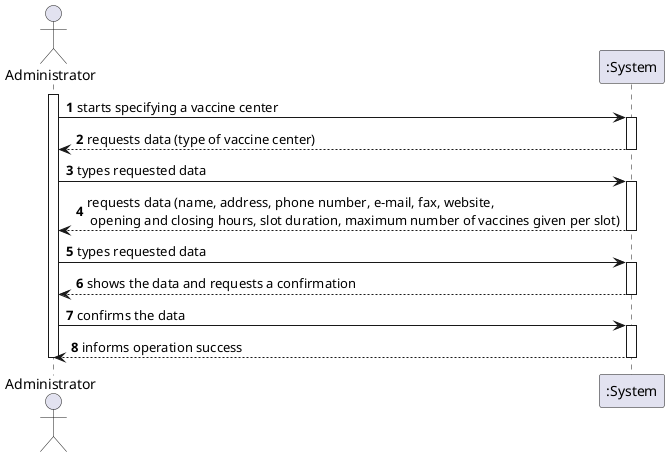 @startuml
autonumber
actor "Administrator" as ADM

activate ADM
ADM -> ":System" : starts specifying a vaccine center
activate ":System"
":System" --> ADM : requests data (type of vaccine center)
deactivate ":System"
ADM -> ":System" :types requested data
activate ":System"
":System" --> ADM : requests data (name, address, phone number, e-mail, fax, website, \n opening and closing hours, slot duration, maximum number of vaccines given per slot)
deactivate ":System"
ADM -> ":System" : types requested data
activate ":System"
":System" --> ADM : shows the data and requests a confirmation
deactivate
ADM -> ":System" : confirms the data
activate ":System"
":System" --> ADM : informs operation success
deactivate ":System"

deactivate ADM

@enduml